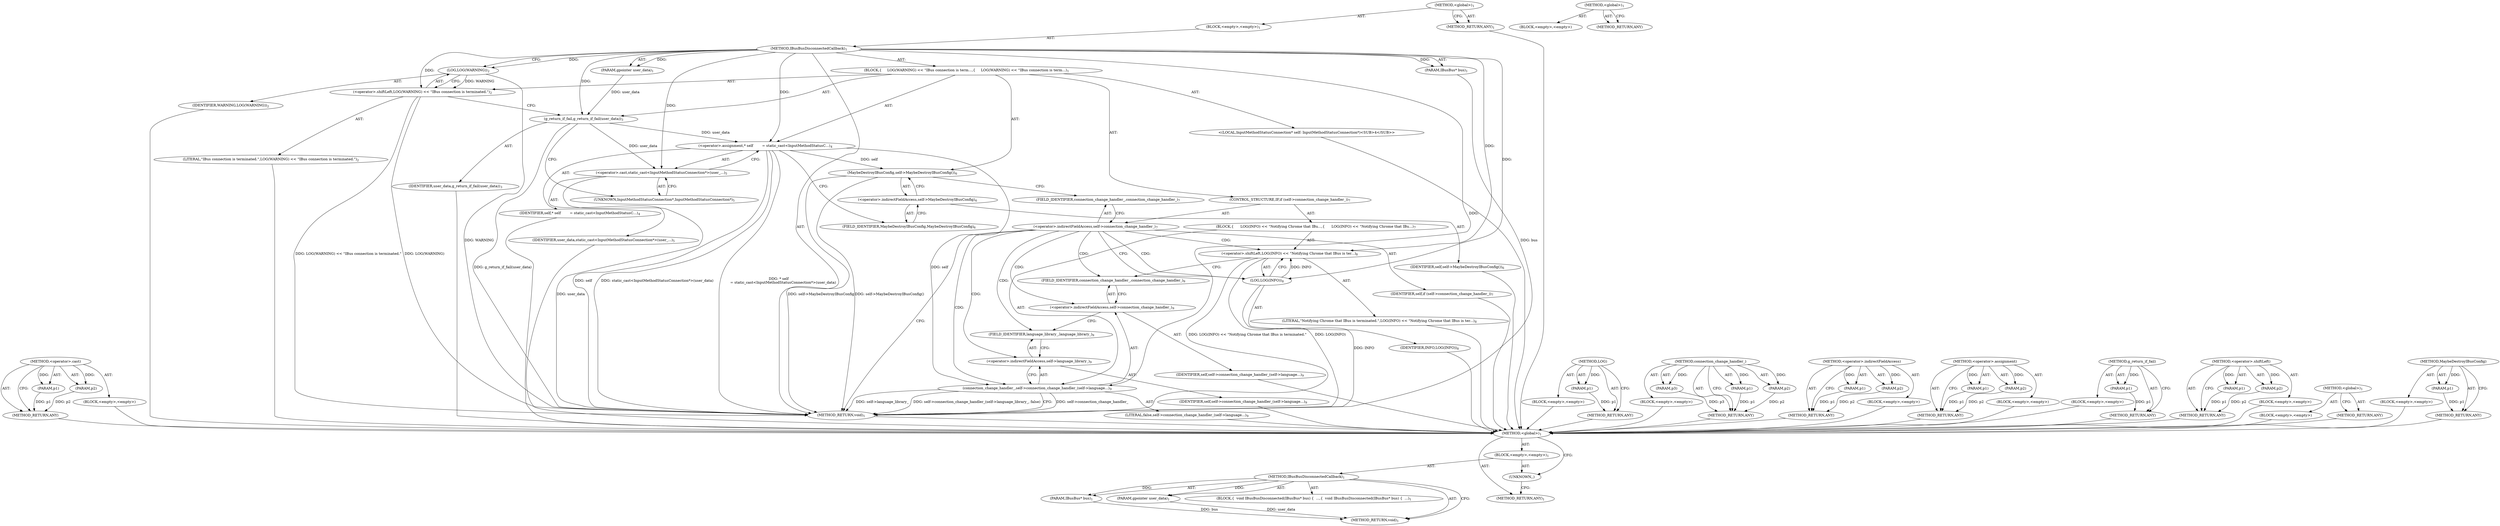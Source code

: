 digraph "&lt;global&gt;" {
vulnerable_90 [label=<(METHOD,&lt;operator&gt;.cast)>];
vulnerable_91 [label=<(PARAM,p1)>];
vulnerable_92 [label=<(PARAM,p2)>];
vulnerable_93 [label=<(BLOCK,&lt;empty&gt;,&lt;empty&gt;)>];
vulnerable_94 [label=<(METHOD_RETURN,ANY)>];
vulnerable_6 [label=<(METHOD,&lt;global&gt;)<SUB>1</SUB>>];
vulnerable_7 [label=<(BLOCK,&lt;empty&gt;,&lt;empty&gt;)<SUB>1</SUB>>];
vulnerable_8 [label=<(METHOD,IBusBusDisconnectedCallback)<SUB>1</SUB>>];
vulnerable_9 [label=<(PARAM,IBusBus* bus)<SUB>1</SUB>>];
vulnerable_10 [label=<(PARAM,gpointer user_data)<SUB>1</SUB>>];
vulnerable_11 [label=<(BLOCK,{
     LOG(WARNING) &lt;&lt; &quot;IBus connection is term...,{
     LOG(WARNING) &lt;&lt; &quot;IBus connection is term...)<SUB>1</SUB>>];
vulnerable_12 [label=<(&lt;operator&gt;.shiftLeft,LOG(WARNING) &lt;&lt; &quot;IBus connection is terminated.&quot;)<SUB>2</SUB>>];
vulnerable_13 [label=<(LOG,LOG(WARNING))<SUB>2</SUB>>];
vulnerable_14 [label=<(IDENTIFIER,WARNING,LOG(WARNING))<SUB>2</SUB>>];
vulnerable_15 [label=<(LITERAL,&quot;IBus connection is terminated.&quot;,LOG(WARNING) &lt;&lt; &quot;IBus connection is terminated.&quot;)<SUB>2</SUB>>];
vulnerable_16 [label=<(g_return_if_fail,g_return_if_fail(user_data))<SUB>3</SUB>>];
vulnerable_17 [label=<(IDENTIFIER,user_data,g_return_if_fail(user_data))<SUB>3</SUB>>];
vulnerable_18 [label="<(LOCAL,InputMethodStatusConnection* self: InputMethodStatusConnection*)<SUB>4</SUB>>"];
vulnerable_19 [label=<(&lt;operator&gt;.assignment,* self
        = static_cast&lt;InputMethodStatusC...)<SUB>4</SUB>>];
vulnerable_20 [label=<(IDENTIFIER,self,* self
        = static_cast&lt;InputMethodStatusC...)<SUB>4</SUB>>];
vulnerable_21 [label=<(&lt;operator&gt;.cast,static_cast&lt;InputMethodStatusConnection*&gt;(user_...)<SUB>5</SUB>>];
vulnerable_22 [label=<(UNKNOWN,InputMethodStatusConnection*,InputMethodStatusConnection*)<SUB>5</SUB>>];
vulnerable_23 [label=<(IDENTIFIER,user_data,static_cast&lt;InputMethodStatusConnection*&gt;(user_...)<SUB>5</SUB>>];
vulnerable_24 [label=<(MaybeDestroyIBusConfig,self-&gt;MaybeDestroyIBusConfig())<SUB>6</SUB>>];
vulnerable_25 [label=<(&lt;operator&gt;.indirectFieldAccess,self-&gt;MaybeDestroyIBusConfig)<SUB>6</SUB>>];
vulnerable_26 [label=<(IDENTIFIER,self,self-&gt;MaybeDestroyIBusConfig())<SUB>6</SUB>>];
vulnerable_27 [label=<(FIELD_IDENTIFIER,MaybeDestroyIBusConfig,MaybeDestroyIBusConfig)<SUB>6</SUB>>];
vulnerable_28 [label=<(CONTROL_STRUCTURE,IF,if (self-&gt;connection_change_handler_))<SUB>7</SUB>>];
vulnerable_29 [label=<(&lt;operator&gt;.indirectFieldAccess,self-&gt;connection_change_handler_)<SUB>7</SUB>>];
vulnerable_30 [label=<(IDENTIFIER,self,if (self-&gt;connection_change_handler_))<SUB>7</SUB>>];
vulnerable_31 [label=<(FIELD_IDENTIFIER,connection_change_handler_,connection_change_handler_)<SUB>7</SUB>>];
vulnerable_32 [label=<(BLOCK,{
      LOG(INFO) &lt;&lt; &quot;Notifying Chrome that IBu...,{
      LOG(INFO) &lt;&lt; &quot;Notifying Chrome that IBu...)<SUB>7</SUB>>];
vulnerable_33 [label=<(&lt;operator&gt;.shiftLeft,LOG(INFO) &lt;&lt; &quot;Notifying Chrome that IBus is ter...)<SUB>8</SUB>>];
vulnerable_34 [label=<(LOG,LOG(INFO))<SUB>8</SUB>>];
vulnerable_35 [label=<(IDENTIFIER,INFO,LOG(INFO))<SUB>8</SUB>>];
vulnerable_36 [label=<(LITERAL,&quot;Notifying Chrome that IBus is terminated.&quot;,LOG(INFO) &lt;&lt; &quot;Notifying Chrome that IBus is ter...)<SUB>8</SUB>>];
vulnerable_37 [label=<(connection_change_handler_,self-&gt;connection_change_handler_(self-&gt;language...)<SUB>9</SUB>>];
vulnerable_38 [label=<(&lt;operator&gt;.indirectFieldAccess,self-&gt;connection_change_handler_)<SUB>9</SUB>>];
vulnerable_39 [label=<(IDENTIFIER,self,self-&gt;connection_change_handler_(self-&gt;language...)<SUB>9</SUB>>];
vulnerable_40 [label=<(FIELD_IDENTIFIER,connection_change_handler_,connection_change_handler_)<SUB>9</SUB>>];
vulnerable_41 [label=<(&lt;operator&gt;.indirectFieldAccess,self-&gt;language_library_)<SUB>9</SUB>>];
vulnerable_42 [label=<(IDENTIFIER,self,self-&gt;connection_change_handler_(self-&gt;language...)<SUB>9</SUB>>];
vulnerable_43 [label=<(FIELD_IDENTIFIER,language_library_,language_library_)<SUB>9</SUB>>];
vulnerable_44 [label=<(LITERAL,false,self-&gt;connection_change_handler_(self-&gt;language...)<SUB>9</SUB>>];
vulnerable_45 [label=<(METHOD_RETURN,void)<SUB>1</SUB>>];
vulnerable_47 [label=<(METHOD_RETURN,ANY)<SUB>1</SUB>>];
vulnerable_77 [label=<(METHOD,LOG)>];
vulnerable_78 [label=<(PARAM,p1)>];
vulnerable_79 [label=<(BLOCK,&lt;empty&gt;,&lt;empty&gt;)>];
vulnerable_80 [label=<(METHOD_RETURN,ANY)>];
vulnerable_104 [label=<(METHOD,connection_change_handler_)>];
vulnerable_105 [label=<(PARAM,p1)>];
vulnerable_106 [label=<(PARAM,p2)>];
vulnerable_107 [label=<(PARAM,p3)>];
vulnerable_108 [label=<(BLOCK,&lt;empty&gt;,&lt;empty&gt;)>];
vulnerable_109 [label=<(METHOD_RETURN,ANY)>];
vulnerable_99 [label=<(METHOD,&lt;operator&gt;.indirectFieldAccess)>];
vulnerable_100 [label=<(PARAM,p1)>];
vulnerable_101 [label=<(PARAM,p2)>];
vulnerable_102 [label=<(BLOCK,&lt;empty&gt;,&lt;empty&gt;)>];
vulnerable_103 [label=<(METHOD_RETURN,ANY)>];
vulnerable_85 [label=<(METHOD,&lt;operator&gt;.assignment)>];
vulnerable_86 [label=<(PARAM,p1)>];
vulnerable_87 [label=<(PARAM,p2)>];
vulnerable_88 [label=<(BLOCK,&lt;empty&gt;,&lt;empty&gt;)>];
vulnerable_89 [label=<(METHOD_RETURN,ANY)>];
vulnerable_81 [label=<(METHOD,g_return_if_fail)>];
vulnerable_82 [label=<(PARAM,p1)>];
vulnerable_83 [label=<(BLOCK,&lt;empty&gt;,&lt;empty&gt;)>];
vulnerable_84 [label=<(METHOD_RETURN,ANY)>];
vulnerable_72 [label=<(METHOD,&lt;operator&gt;.shiftLeft)>];
vulnerable_73 [label=<(PARAM,p1)>];
vulnerable_74 [label=<(PARAM,p2)>];
vulnerable_75 [label=<(BLOCK,&lt;empty&gt;,&lt;empty&gt;)>];
vulnerable_76 [label=<(METHOD_RETURN,ANY)>];
vulnerable_66 [label=<(METHOD,&lt;global&gt;)<SUB>1</SUB>>];
vulnerable_67 [label=<(BLOCK,&lt;empty&gt;,&lt;empty&gt;)>];
vulnerable_68 [label=<(METHOD_RETURN,ANY)>];
vulnerable_95 [label=<(METHOD,MaybeDestroyIBusConfig)>];
vulnerable_96 [label=<(PARAM,p1)>];
vulnerable_97 [label=<(BLOCK,&lt;empty&gt;,&lt;empty&gt;)>];
vulnerable_98 [label=<(METHOD_RETURN,ANY)>];
fixed_6 [label=<(METHOD,&lt;global&gt;)<SUB>1</SUB>>];
fixed_7 [label=<(BLOCK,&lt;empty&gt;,&lt;empty&gt;)<SUB>1</SUB>>];
fixed_8 [label=<(METHOD,IBusBusDisconnectedCallback)<SUB>1</SUB>>];
fixed_9 [label=<(PARAM,IBusBus* bus)<SUB>1</SUB>>];
fixed_10 [label=<(PARAM,gpointer user_data)<SUB>1</SUB>>];
fixed_11 [label=<(BLOCK,{
  void IBusBusDisconnected(IBusBus* bus) {
  ...,{
  void IBusBusDisconnected(IBusBus* bus) {
  ...)<SUB>1</SUB>>];
fixed_12 [label=<(METHOD_RETURN,void)<SUB>1</SUB>>];
fixed_14 [label=<(UNKNOWN,,)>];
fixed_15 [label=<(METHOD_RETURN,ANY)<SUB>1</SUB>>];
fixed_26 [label=<(METHOD,&lt;global&gt;)<SUB>1</SUB>>];
fixed_27 [label=<(BLOCK,&lt;empty&gt;,&lt;empty&gt;)>];
fixed_28 [label=<(METHOD_RETURN,ANY)>];
vulnerable_90 -> vulnerable_91  [key=0, label="AST: "];
vulnerable_90 -> vulnerable_91  [key=1, label="DDG: "];
vulnerable_90 -> vulnerable_93  [key=0, label="AST: "];
vulnerable_90 -> vulnerable_92  [key=0, label="AST: "];
vulnerable_90 -> vulnerable_92  [key=1, label="DDG: "];
vulnerable_90 -> vulnerable_94  [key=0, label="AST: "];
vulnerable_90 -> vulnerable_94  [key=1, label="CFG: "];
vulnerable_91 -> vulnerable_94  [key=0, label="DDG: p1"];
vulnerable_92 -> vulnerable_94  [key=0, label="DDG: p2"];
vulnerable_93 -> fixed_6  [key=0];
vulnerable_94 -> fixed_6  [key=0];
vulnerable_6 -> vulnerable_7  [key=0, label="AST: "];
vulnerable_6 -> vulnerable_47  [key=0, label="AST: "];
vulnerable_6 -> vulnerable_47  [key=1, label="CFG: "];
vulnerable_7 -> vulnerable_8  [key=0, label="AST: "];
vulnerable_8 -> vulnerable_9  [key=0, label="AST: "];
vulnerable_8 -> vulnerable_9  [key=1, label="DDG: "];
vulnerable_8 -> vulnerable_10  [key=0, label="AST: "];
vulnerable_8 -> vulnerable_10  [key=1, label="DDG: "];
vulnerable_8 -> vulnerable_11  [key=0, label="AST: "];
vulnerable_8 -> vulnerable_45  [key=0, label="AST: "];
vulnerable_8 -> vulnerable_13  [key=0, label="CFG: "];
vulnerable_8 -> vulnerable_13  [key=1, label="DDG: "];
vulnerable_8 -> vulnerable_19  [key=0, label="DDG: "];
vulnerable_8 -> vulnerable_12  [key=0, label="DDG: "];
vulnerable_8 -> vulnerable_16  [key=0, label="DDG: "];
vulnerable_8 -> vulnerable_21  [key=0, label="DDG: "];
vulnerable_8 -> vulnerable_33  [key=0, label="DDG: "];
vulnerable_8 -> vulnerable_37  [key=0, label="DDG: "];
vulnerable_8 -> vulnerable_34  [key=0, label="DDG: "];
vulnerable_9 -> vulnerable_45  [key=0, label="DDG: bus"];
vulnerable_10 -> vulnerable_16  [key=0, label="DDG: user_data"];
vulnerable_11 -> vulnerable_12  [key=0, label="AST: "];
vulnerable_11 -> vulnerable_16  [key=0, label="AST: "];
vulnerable_11 -> vulnerable_18  [key=0, label="AST: "];
vulnerable_11 -> vulnerable_19  [key=0, label="AST: "];
vulnerable_11 -> vulnerable_24  [key=0, label="AST: "];
vulnerable_11 -> vulnerable_28  [key=0, label="AST: "];
vulnerable_12 -> vulnerable_13  [key=0, label="AST: "];
vulnerable_12 -> vulnerable_15  [key=0, label="AST: "];
vulnerable_12 -> vulnerable_16  [key=0, label="CFG: "];
vulnerable_12 -> vulnerable_45  [key=0, label="DDG: LOG(WARNING)"];
vulnerable_12 -> vulnerable_45  [key=1, label="DDG: LOG(WARNING) &lt;&lt; &quot;IBus connection is terminated.&quot;"];
vulnerable_13 -> vulnerable_14  [key=0, label="AST: "];
vulnerable_13 -> vulnerable_12  [key=0, label="CFG: "];
vulnerable_13 -> vulnerable_12  [key=1, label="DDG: WARNING"];
vulnerable_13 -> vulnerable_45  [key=0, label="DDG: WARNING"];
vulnerable_14 -> fixed_6  [key=0];
vulnerable_15 -> fixed_6  [key=0];
vulnerable_16 -> vulnerable_17  [key=0, label="AST: "];
vulnerable_16 -> vulnerable_22  [key=0, label="CFG: "];
vulnerable_16 -> vulnerable_45  [key=0, label="DDG: g_return_if_fail(user_data)"];
vulnerable_16 -> vulnerable_19  [key=0, label="DDG: user_data"];
vulnerable_16 -> vulnerable_21  [key=0, label="DDG: user_data"];
vulnerable_17 -> fixed_6  [key=0];
vulnerable_18 -> fixed_6  [key=0];
vulnerable_19 -> vulnerable_20  [key=0, label="AST: "];
vulnerable_19 -> vulnerable_21  [key=0, label="AST: "];
vulnerable_19 -> vulnerable_27  [key=0, label="CFG: "];
vulnerable_19 -> vulnerable_45  [key=0, label="DDG: self"];
vulnerable_19 -> vulnerable_45  [key=1, label="DDG: static_cast&lt;InputMethodStatusConnection*&gt;(user_data)"];
vulnerable_19 -> vulnerable_45  [key=2, label="DDG: * self
        = static_cast&lt;InputMethodStatusConnection*&gt;(user_data)"];
vulnerable_19 -> vulnerable_24  [key=0, label="DDG: self"];
vulnerable_19 -> vulnerable_37  [key=0, label="DDG: self"];
vulnerable_20 -> fixed_6  [key=0];
vulnerable_21 -> vulnerable_22  [key=0, label="AST: "];
vulnerable_21 -> vulnerable_23  [key=0, label="AST: "];
vulnerable_21 -> vulnerable_19  [key=0, label="CFG: "];
vulnerable_21 -> vulnerable_45  [key=0, label="DDG: user_data"];
vulnerable_22 -> vulnerable_21  [key=0, label="CFG: "];
vulnerable_23 -> fixed_6  [key=0];
vulnerable_24 -> vulnerable_25  [key=0, label="AST: "];
vulnerable_24 -> vulnerable_31  [key=0, label="CFG: "];
vulnerable_24 -> vulnerable_45  [key=0, label="DDG: self-&gt;MaybeDestroyIBusConfig"];
vulnerable_24 -> vulnerable_45  [key=1, label="DDG: self-&gt;MaybeDestroyIBusConfig()"];
vulnerable_25 -> vulnerable_26  [key=0, label="AST: "];
vulnerable_25 -> vulnerable_27  [key=0, label="AST: "];
vulnerable_25 -> vulnerable_24  [key=0, label="CFG: "];
vulnerable_26 -> fixed_6  [key=0];
vulnerable_27 -> vulnerable_25  [key=0, label="CFG: "];
vulnerable_28 -> vulnerable_29  [key=0, label="AST: "];
vulnerable_28 -> vulnerable_32  [key=0, label="AST: "];
vulnerable_29 -> vulnerable_30  [key=0, label="AST: "];
vulnerable_29 -> vulnerable_31  [key=0, label="AST: "];
vulnerable_29 -> vulnerable_45  [key=0, label="CFG: "];
vulnerable_29 -> vulnerable_34  [key=0, label="CFG: "];
vulnerable_29 -> vulnerable_34  [key=1, label="CDG: "];
vulnerable_29 -> vulnerable_40  [key=0, label="CDG: "];
vulnerable_29 -> vulnerable_33  [key=0, label="CDG: "];
vulnerable_29 -> vulnerable_37  [key=0, label="CDG: "];
vulnerable_29 -> vulnerable_38  [key=0, label="CDG: "];
vulnerable_29 -> vulnerable_41  [key=0, label="CDG: "];
vulnerable_29 -> vulnerable_43  [key=0, label="CDG: "];
vulnerable_30 -> fixed_6  [key=0];
vulnerable_31 -> vulnerable_29  [key=0, label="CFG: "];
vulnerable_32 -> vulnerable_33  [key=0, label="AST: "];
vulnerable_32 -> vulnerable_37  [key=0, label="AST: "];
vulnerable_33 -> vulnerable_34  [key=0, label="AST: "];
vulnerable_33 -> vulnerable_36  [key=0, label="AST: "];
vulnerable_33 -> vulnerable_40  [key=0, label="CFG: "];
vulnerable_33 -> vulnerable_45  [key=0, label="DDG: LOG(INFO)"];
vulnerable_33 -> vulnerable_45  [key=1, label="DDG: LOG(INFO) &lt;&lt; &quot;Notifying Chrome that IBus is terminated.&quot;"];
vulnerable_34 -> vulnerable_35  [key=0, label="AST: "];
vulnerable_34 -> vulnerable_33  [key=0, label="CFG: "];
vulnerable_34 -> vulnerable_33  [key=1, label="DDG: INFO"];
vulnerable_34 -> vulnerable_45  [key=0, label="DDG: INFO"];
vulnerable_35 -> fixed_6  [key=0];
vulnerable_36 -> fixed_6  [key=0];
vulnerable_37 -> vulnerable_38  [key=0, label="AST: "];
vulnerable_37 -> vulnerable_41  [key=0, label="AST: "];
vulnerable_37 -> vulnerable_44  [key=0, label="AST: "];
vulnerable_37 -> vulnerable_45  [key=0, label="CFG: "];
vulnerable_37 -> vulnerable_45  [key=1, label="DDG: self-&gt;connection_change_handler_"];
vulnerable_37 -> vulnerable_45  [key=2, label="DDG: self-&gt;language_library_"];
vulnerable_37 -> vulnerable_45  [key=3, label="DDG: self-&gt;connection_change_handler_(self-&gt;language_library_, false)"];
vulnerable_38 -> vulnerable_39  [key=0, label="AST: "];
vulnerable_38 -> vulnerable_40  [key=0, label="AST: "];
vulnerable_38 -> vulnerable_43  [key=0, label="CFG: "];
vulnerable_39 -> fixed_6  [key=0];
vulnerable_40 -> vulnerable_38  [key=0, label="CFG: "];
vulnerable_41 -> vulnerable_42  [key=0, label="AST: "];
vulnerable_41 -> vulnerable_43  [key=0, label="AST: "];
vulnerable_41 -> vulnerable_37  [key=0, label="CFG: "];
vulnerable_42 -> fixed_6  [key=0];
vulnerable_43 -> vulnerable_41  [key=0, label="CFG: "];
vulnerable_44 -> fixed_6  [key=0];
vulnerable_45 -> fixed_6  [key=0];
vulnerable_47 -> fixed_6  [key=0];
vulnerable_77 -> vulnerable_78  [key=0, label="AST: "];
vulnerable_77 -> vulnerable_78  [key=1, label="DDG: "];
vulnerable_77 -> vulnerable_79  [key=0, label="AST: "];
vulnerable_77 -> vulnerable_80  [key=0, label="AST: "];
vulnerable_77 -> vulnerable_80  [key=1, label="CFG: "];
vulnerable_78 -> vulnerable_80  [key=0, label="DDG: p1"];
vulnerable_79 -> fixed_6  [key=0];
vulnerable_80 -> fixed_6  [key=0];
vulnerable_104 -> vulnerable_105  [key=0, label="AST: "];
vulnerable_104 -> vulnerable_105  [key=1, label="DDG: "];
vulnerable_104 -> vulnerable_108  [key=0, label="AST: "];
vulnerable_104 -> vulnerable_106  [key=0, label="AST: "];
vulnerable_104 -> vulnerable_106  [key=1, label="DDG: "];
vulnerable_104 -> vulnerable_109  [key=0, label="AST: "];
vulnerable_104 -> vulnerable_109  [key=1, label="CFG: "];
vulnerable_104 -> vulnerable_107  [key=0, label="AST: "];
vulnerable_104 -> vulnerable_107  [key=1, label="DDG: "];
vulnerable_105 -> vulnerable_109  [key=0, label="DDG: p1"];
vulnerable_106 -> vulnerable_109  [key=0, label="DDG: p2"];
vulnerable_107 -> vulnerable_109  [key=0, label="DDG: p3"];
vulnerable_108 -> fixed_6  [key=0];
vulnerable_109 -> fixed_6  [key=0];
vulnerable_99 -> vulnerable_100  [key=0, label="AST: "];
vulnerable_99 -> vulnerable_100  [key=1, label="DDG: "];
vulnerable_99 -> vulnerable_102  [key=0, label="AST: "];
vulnerable_99 -> vulnerable_101  [key=0, label="AST: "];
vulnerable_99 -> vulnerable_101  [key=1, label="DDG: "];
vulnerable_99 -> vulnerable_103  [key=0, label="AST: "];
vulnerable_99 -> vulnerable_103  [key=1, label="CFG: "];
vulnerable_100 -> vulnerable_103  [key=0, label="DDG: p1"];
vulnerable_101 -> vulnerable_103  [key=0, label="DDG: p2"];
vulnerable_102 -> fixed_6  [key=0];
vulnerable_103 -> fixed_6  [key=0];
vulnerable_85 -> vulnerable_86  [key=0, label="AST: "];
vulnerable_85 -> vulnerable_86  [key=1, label="DDG: "];
vulnerable_85 -> vulnerable_88  [key=0, label="AST: "];
vulnerable_85 -> vulnerable_87  [key=0, label="AST: "];
vulnerable_85 -> vulnerable_87  [key=1, label="DDG: "];
vulnerable_85 -> vulnerable_89  [key=0, label="AST: "];
vulnerable_85 -> vulnerable_89  [key=1, label="CFG: "];
vulnerable_86 -> vulnerable_89  [key=0, label="DDG: p1"];
vulnerable_87 -> vulnerable_89  [key=0, label="DDG: p2"];
vulnerable_88 -> fixed_6  [key=0];
vulnerable_89 -> fixed_6  [key=0];
vulnerable_81 -> vulnerable_82  [key=0, label="AST: "];
vulnerable_81 -> vulnerable_82  [key=1, label="DDG: "];
vulnerable_81 -> vulnerable_83  [key=0, label="AST: "];
vulnerable_81 -> vulnerable_84  [key=0, label="AST: "];
vulnerable_81 -> vulnerable_84  [key=1, label="CFG: "];
vulnerable_82 -> vulnerable_84  [key=0, label="DDG: p1"];
vulnerable_83 -> fixed_6  [key=0];
vulnerable_84 -> fixed_6  [key=0];
vulnerable_72 -> vulnerable_73  [key=0, label="AST: "];
vulnerable_72 -> vulnerable_73  [key=1, label="DDG: "];
vulnerable_72 -> vulnerable_75  [key=0, label="AST: "];
vulnerable_72 -> vulnerable_74  [key=0, label="AST: "];
vulnerable_72 -> vulnerable_74  [key=1, label="DDG: "];
vulnerable_72 -> vulnerable_76  [key=0, label="AST: "];
vulnerable_72 -> vulnerable_76  [key=1, label="CFG: "];
vulnerable_73 -> vulnerable_76  [key=0, label="DDG: p1"];
vulnerable_74 -> vulnerable_76  [key=0, label="DDG: p2"];
vulnerable_75 -> fixed_6  [key=0];
vulnerable_76 -> fixed_6  [key=0];
vulnerable_66 -> vulnerable_67  [key=0, label="AST: "];
vulnerable_66 -> vulnerable_68  [key=0, label="AST: "];
vulnerable_66 -> vulnerable_68  [key=1, label="CFG: "];
vulnerable_67 -> fixed_6  [key=0];
vulnerable_68 -> fixed_6  [key=0];
vulnerable_95 -> vulnerable_96  [key=0, label="AST: "];
vulnerable_95 -> vulnerable_96  [key=1, label="DDG: "];
vulnerable_95 -> vulnerable_97  [key=0, label="AST: "];
vulnerable_95 -> vulnerable_98  [key=0, label="AST: "];
vulnerable_95 -> vulnerable_98  [key=1, label="CFG: "];
vulnerable_96 -> vulnerable_98  [key=0, label="DDG: p1"];
vulnerable_97 -> fixed_6  [key=0];
vulnerable_98 -> fixed_6  [key=0];
fixed_6 -> fixed_7  [key=0, label="AST: "];
fixed_6 -> fixed_15  [key=0, label="AST: "];
fixed_6 -> fixed_14  [key=0, label="CFG: "];
fixed_7 -> fixed_8  [key=0, label="AST: "];
fixed_7 -> fixed_14  [key=0, label="AST: "];
fixed_8 -> fixed_9  [key=0, label="AST: "];
fixed_8 -> fixed_9  [key=1, label="DDG: "];
fixed_8 -> fixed_10  [key=0, label="AST: "];
fixed_8 -> fixed_10  [key=1, label="DDG: "];
fixed_8 -> fixed_11  [key=0, label="AST: "];
fixed_8 -> fixed_12  [key=0, label="AST: "];
fixed_8 -> fixed_12  [key=1, label="CFG: "];
fixed_9 -> fixed_12  [key=0, label="DDG: bus"];
fixed_10 -> fixed_12  [key=0, label="DDG: user_data"];
fixed_14 -> fixed_15  [key=0, label="CFG: "];
fixed_26 -> fixed_27  [key=0, label="AST: "];
fixed_26 -> fixed_28  [key=0, label="AST: "];
fixed_26 -> fixed_28  [key=1, label="CFG: "];
}
